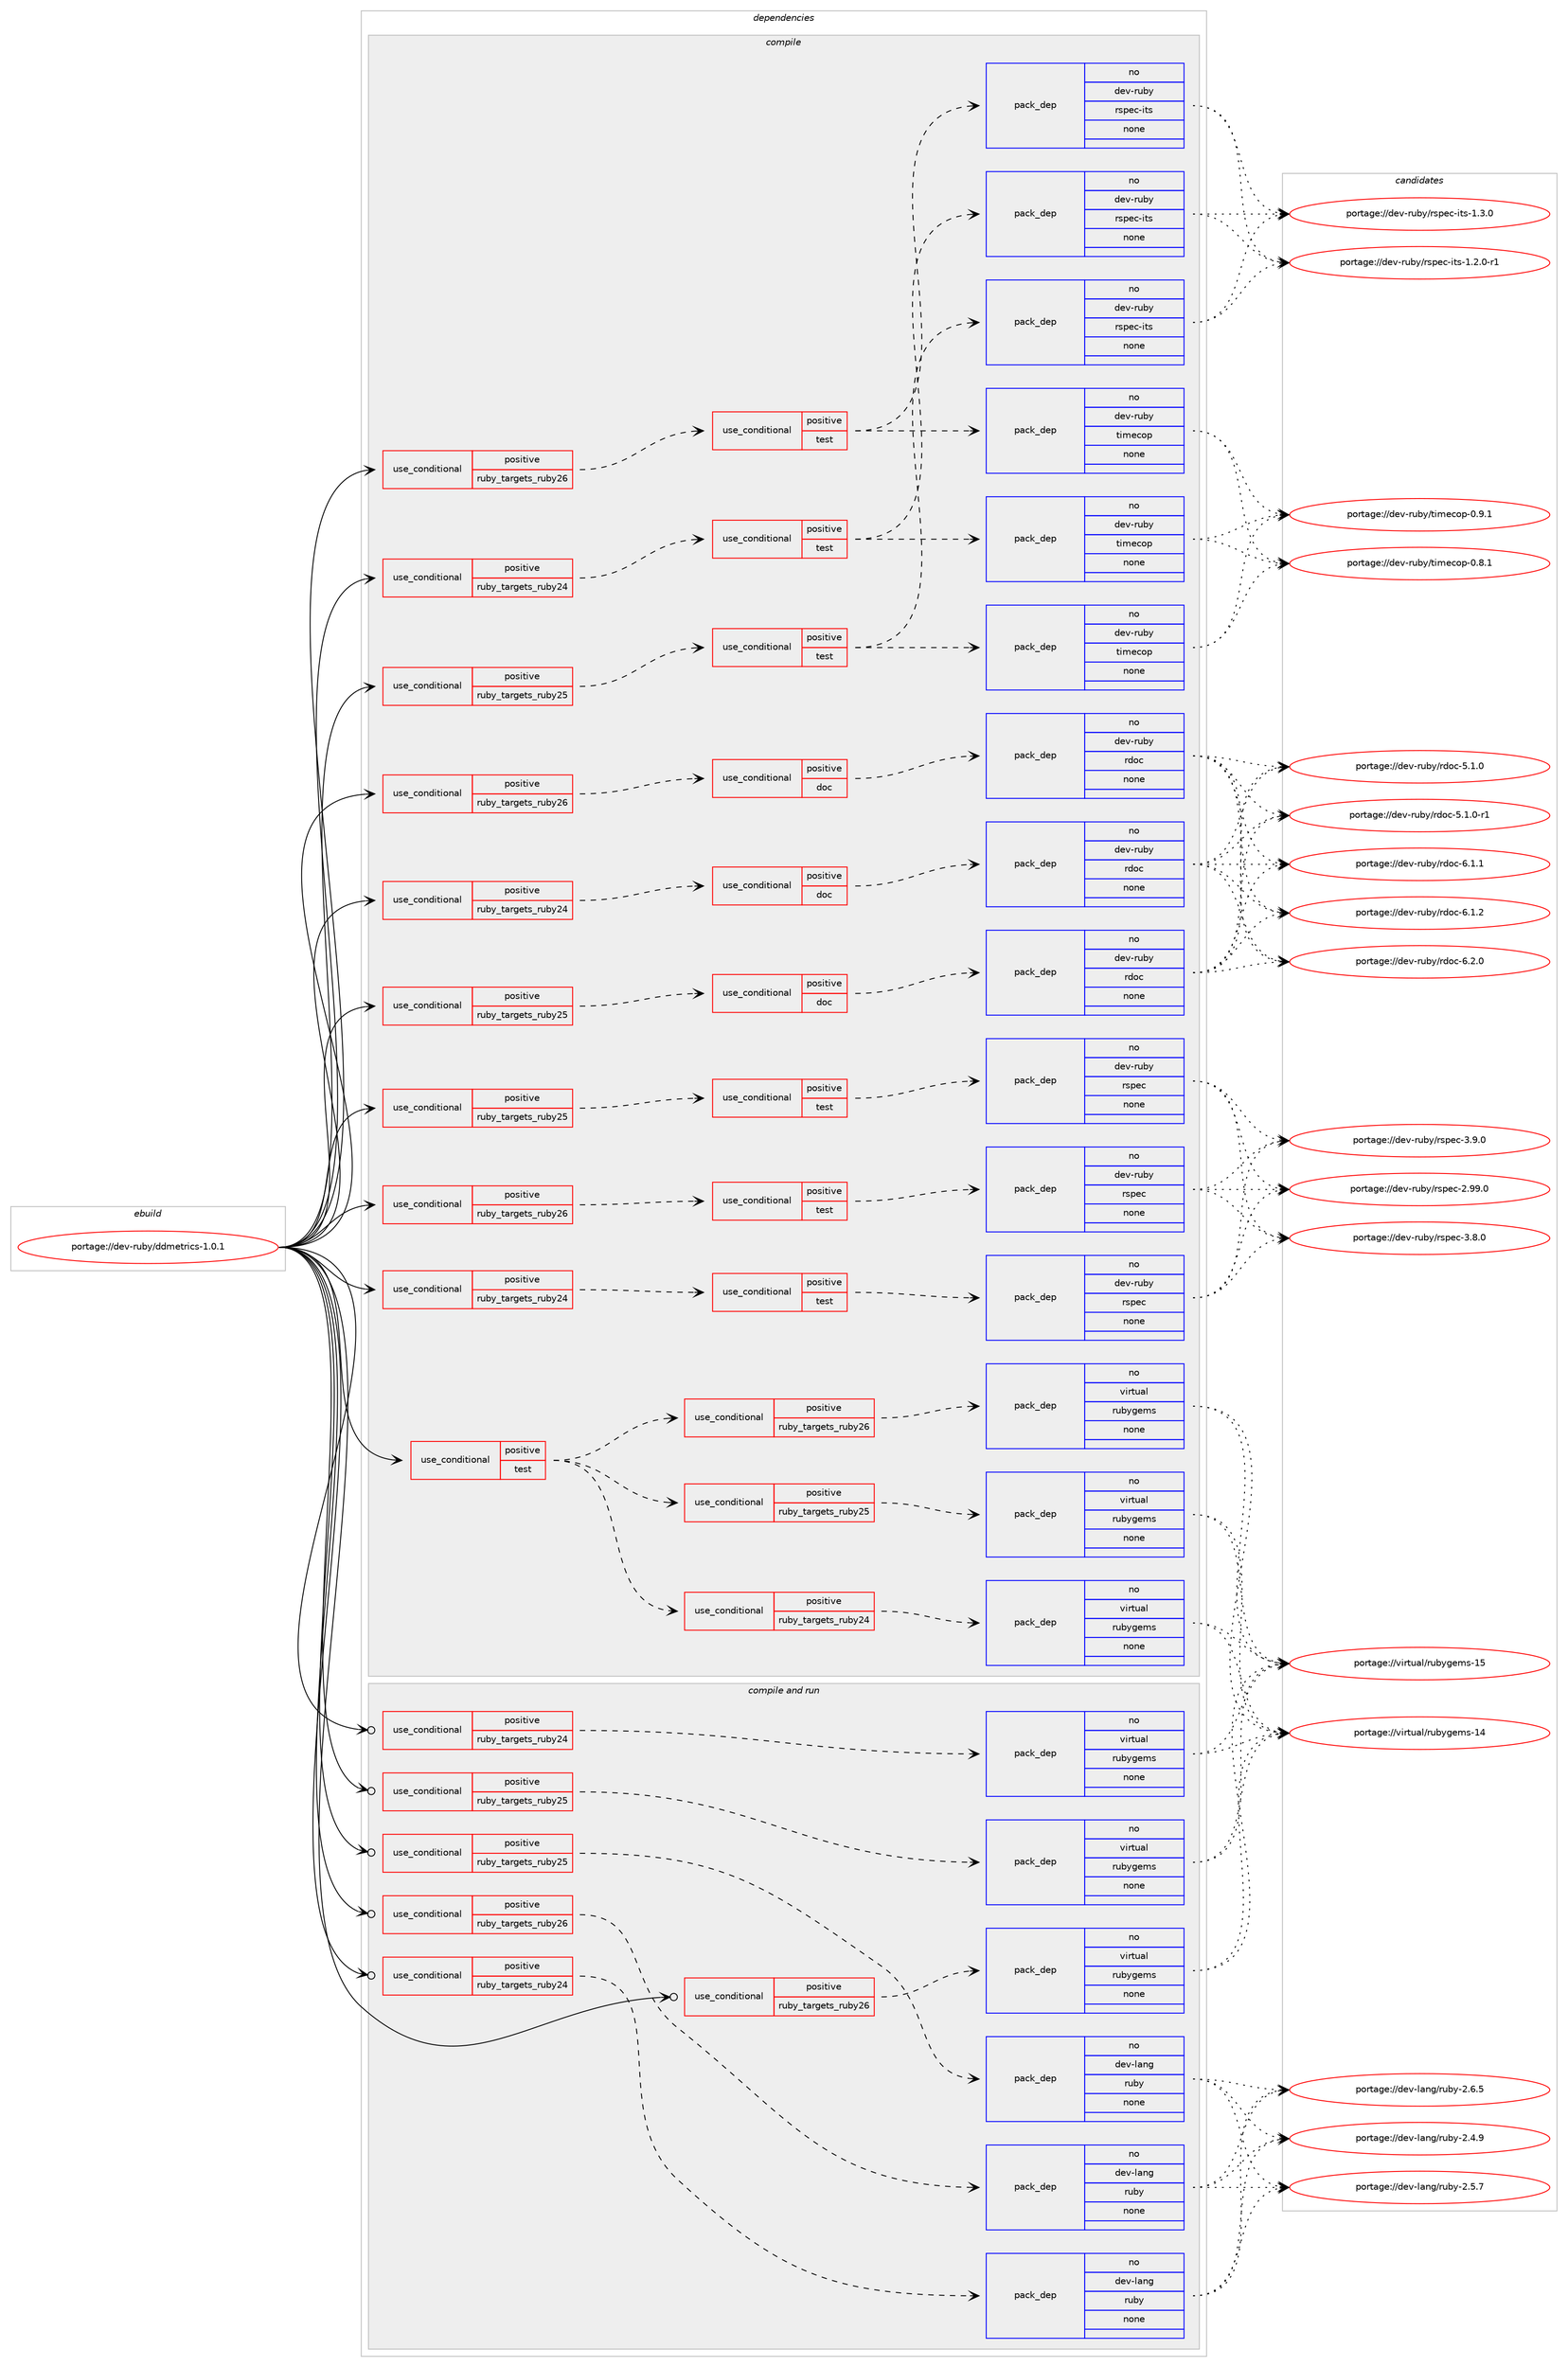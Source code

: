 digraph prolog {

# *************
# Graph options
# *************

newrank=true;
concentrate=true;
compound=true;
graph [rankdir=LR,fontname=Helvetica,fontsize=10,ranksep=1.5];#, ranksep=2.5, nodesep=0.2];
edge  [arrowhead=vee];
node  [fontname=Helvetica,fontsize=10];

# **********
# The ebuild
# **********

subgraph cluster_leftcol {
color=gray;
rank=same;
label=<<i>ebuild</i>>;
id [label="portage://dev-ruby/ddmetrics-1.0.1", color=red, width=4, href="../dev-ruby/ddmetrics-1.0.1.svg"];
}

# ****************
# The dependencies
# ****************

subgraph cluster_midcol {
color=gray;
label=<<i>dependencies</i>>;
subgraph cluster_compile {
fillcolor="#eeeeee";
style=filled;
label=<<i>compile</i>>;
subgraph cond50440 {
dependency217781 [label=<<TABLE BORDER="0" CELLBORDER="1" CELLSPACING="0" CELLPADDING="4"><TR><TD ROWSPAN="3" CELLPADDING="10">use_conditional</TD></TR><TR><TD>positive</TD></TR><TR><TD>ruby_targets_ruby24</TD></TR></TABLE>>, shape=none, color=red];
subgraph cond50441 {
dependency217782 [label=<<TABLE BORDER="0" CELLBORDER="1" CELLSPACING="0" CELLPADDING="4"><TR><TD ROWSPAN="3" CELLPADDING="10">use_conditional</TD></TR><TR><TD>positive</TD></TR><TR><TD>doc</TD></TR></TABLE>>, shape=none, color=red];
subgraph pack163858 {
dependency217783 [label=<<TABLE BORDER="0" CELLBORDER="1" CELLSPACING="0" CELLPADDING="4" WIDTH="220"><TR><TD ROWSPAN="6" CELLPADDING="30">pack_dep</TD></TR><TR><TD WIDTH="110">no</TD></TR><TR><TD>dev-ruby</TD></TR><TR><TD>rdoc</TD></TR><TR><TD>none</TD></TR><TR><TD></TD></TR></TABLE>>, shape=none, color=blue];
}
dependency217782:e -> dependency217783:w [weight=20,style="dashed",arrowhead="vee"];
}
dependency217781:e -> dependency217782:w [weight=20,style="dashed",arrowhead="vee"];
}
id:e -> dependency217781:w [weight=20,style="solid",arrowhead="vee"];
subgraph cond50442 {
dependency217784 [label=<<TABLE BORDER="0" CELLBORDER="1" CELLSPACING="0" CELLPADDING="4"><TR><TD ROWSPAN="3" CELLPADDING="10">use_conditional</TD></TR><TR><TD>positive</TD></TR><TR><TD>ruby_targets_ruby24</TD></TR></TABLE>>, shape=none, color=red];
subgraph cond50443 {
dependency217785 [label=<<TABLE BORDER="0" CELLBORDER="1" CELLSPACING="0" CELLPADDING="4"><TR><TD ROWSPAN="3" CELLPADDING="10">use_conditional</TD></TR><TR><TD>positive</TD></TR><TR><TD>test</TD></TR></TABLE>>, shape=none, color=red];
subgraph pack163859 {
dependency217786 [label=<<TABLE BORDER="0" CELLBORDER="1" CELLSPACING="0" CELLPADDING="4" WIDTH="220"><TR><TD ROWSPAN="6" CELLPADDING="30">pack_dep</TD></TR><TR><TD WIDTH="110">no</TD></TR><TR><TD>dev-ruby</TD></TR><TR><TD>rspec</TD></TR><TR><TD>none</TD></TR><TR><TD></TD></TR></TABLE>>, shape=none, color=blue];
}
dependency217785:e -> dependency217786:w [weight=20,style="dashed",arrowhead="vee"];
}
dependency217784:e -> dependency217785:w [weight=20,style="dashed",arrowhead="vee"];
}
id:e -> dependency217784:w [weight=20,style="solid",arrowhead="vee"];
subgraph cond50444 {
dependency217787 [label=<<TABLE BORDER="0" CELLBORDER="1" CELLSPACING="0" CELLPADDING="4"><TR><TD ROWSPAN="3" CELLPADDING="10">use_conditional</TD></TR><TR><TD>positive</TD></TR><TR><TD>ruby_targets_ruby24</TD></TR></TABLE>>, shape=none, color=red];
subgraph cond50445 {
dependency217788 [label=<<TABLE BORDER="0" CELLBORDER="1" CELLSPACING="0" CELLPADDING="4"><TR><TD ROWSPAN="3" CELLPADDING="10">use_conditional</TD></TR><TR><TD>positive</TD></TR><TR><TD>test</TD></TR></TABLE>>, shape=none, color=red];
subgraph pack163860 {
dependency217789 [label=<<TABLE BORDER="0" CELLBORDER="1" CELLSPACING="0" CELLPADDING="4" WIDTH="220"><TR><TD ROWSPAN="6" CELLPADDING="30">pack_dep</TD></TR><TR><TD WIDTH="110">no</TD></TR><TR><TD>dev-ruby</TD></TR><TR><TD>rspec-its</TD></TR><TR><TD>none</TD></TR><TR><TD></TD></TR></TABLE>>, shape=none, color=blue];
}
dependency217788:e -> dependency217789:w [weight=20,style="dashed",arrowhead="vee"];
subgraph pack163861 {
dependency217790 [label=<<TABLE BORDER="0" CELLBORDER="1" CELLSPACING="0" CELLPADDING="4" WIDTH="220"><TR><TD ROWSPAN="6" CELLPADDING="30">pack_dep</TD></TR><TR><TD WIDTH="110">no</TD></TR><TR><TD>dev-ruby</TD></TR><TR><TD>timecop</TD></TR><TR><TD>none</TD></TR><TR><TD></TD></TR></TABLE>>, shape=none, color=blue];
}
dependency217788:e -> dependency217790:w [weight=20,style="dashed",arrowhead="vee"];
}
dependency217787:e -> dependency217788:w [weight=20,style="dashed",arrowhead="vee"];
}
id:e -> dependency217787:w [weight=20,style="solid",arrowhead="vee"];
subgraph cond50446 {
dependency217791 [label=<<TABLE BORDER="0" CELLBORDER="1" CELLSPACING="0" CELLPADDING="4"><TR><TD ROWSPAN="3" CELLPADDING="10">use_conditional</TD></TR><TR><TD>positive</TD></TR><TR><TD>ruby_targets_ruby25</TD></TR></TABLE>>, shape=none, color=red];
subgraph cond50447 {
dependency217792 [label=<<TABLE BORDER="0" CELLBORDER="1" CELLSPACING="0" CELLPADDING="4"><TR><TD ROWSPAN="3" CELLPADDING="10">use_conditional</TD></TR><TR><TD>positive</TD></TR><TR><TD>doc</TD></TR></TABLE>>, shape=none, color=red];
subgraph pack163862 {
dependency217793 [label=<<TABLE BORDER="0" CELLBORDER="1" CELLSPACING="0" CELLPADDING="4" WIDTH="220"><TR><TD ROWSPAN="6" CELLPADDING="30">pack_dep</TD></TR><TR><TD WIDTH="110">no</TD></TR><TR><TD>dev-ruby</TD></TR><TR><TD>rdoc</TD></TR><TR><TD>none</TD></TR><TR><TD></TD></TR></TABLE>>, shape=none, color=blue];
}
dependency217792:e -> dependency217793:w [weight=20,style="dashed",arrowhead="vee"];
}
dependency217791:e -> dependency217792:w [weight=20,style="dashed",arrowhead="vee"];
}
id:e -> dependency217791:w [weight=20,style="solid",arrowhead="vee"];
subgraph cond50448 {
dependency217794 [label=<<TABLE BORDER="0" CELLBORDER="1" CELLSPACING="0" CELLPADDING="4"><TR><TD ROWSPAN="3" CELLPADDING="10">use_conditional</TD></TR><TR><TD>positive</TD></TR><TR><TD>ruby_targets_ruby25</TD></TR></TABLE>>, shape=none, color=red];
subgraph cond50449 {
dependency217795 [label=<<TABLE BORDER="0" CELLBORDER="1" CELLSPACING="0" CELLPADDING="4"><TR><TD ROWSPAN="3" CELLPADDING="10">use_conditional</TD></TR><TR><TD>positive</TD></TR><TR><TD>test</TD></TR></TABLE>>, shape=none, color=red];
subgraph pack163863 {
dependency217796 [label=<<TABLE BORDER="0" CELLBORDER="1" CELLSPACING="0" CELLPADDING="4" WIDTH="220"><TR><TD ROWSPAN="6" CELLPADDING="30">pack_dep</TD></TR><TR><TD WIDTH="110">no</TD></TR><TR><TD>dev-ruby</TD></TR><TR><TD>rspec</TD></TR><TR><TD>none</TD></TR><TR><TD></TD></TR></TABLE>>, shape=none, color=blue];
}
dependency217795:e -> dependency217796:w [weight=20,style="dashed",arrowhead="vee"];
}
dependency217794:e -> dependency217795:w [weight=20,style="dashed",arrowhead="vee"];
}
id:e -> dependency217794:w [weight=20,style="solid",arrowhead="vee"];
subgraph cond50450 {
dependency217797 [label=<<TABLE BORDER="0" CELLBORDER="1" CELLSPACING="0" CELLPADDING="4"><TR><TD ROWSPAN="3" CELLPADDING="10">use_conditional</TD></TR><TR><TD>positive</TD></TR><TR><TD>ruby_targets_ruby25</TD></TR></TABLE>>, shape=none, color=red];
subgraph cond50451 {
dependency217798 [label=<<TABLE BORDER="0" CELLBORDER="1" CELLSPACING="0" CELLPADDING="4"><TR><TD ROWSPAN="3" CELLPADDING="10">use_conditional</TD></TR><TR><TD>positive</TD></TR><TR><TD>test</TD></TR></TABLE>>, shape=none, color=red];
subgraph pack163864 {
dependency217799 [label=<<TABLE BORDER="0" CELLBORDER="1" CELLSPACING="0" CELLPADDING="4" WIDTH="220"><TR><TD ROWSPAN="6" CELLPADDING="30">pack_dep</TD></TR><TR><TD WIDTH="110">no</TD></TR><TR><TD>dev-ruby</TD></TR><TR><TD>rspec-its</TD></TR><TR><TD>none</TD></TR><TR><TD></TD></TR></TABLE>>, shape=none, color=blue];
}
dependency217798:e -> dependency217799:w [weight=20,style="dashed",arrowhead="vee"];
subgraph pack163865 {
dependency217800 [label=<<TABLE BORDER="0" CELLBORDER="1" CELLSPACING="0" CELLPADDING="4" WIDTH="220"><TR><TD ROWSPAN="6" CELLPADDING="30">pack_dep</TD></TR><TR><TD WIDTH="110">no</TD></TR><TR><TD>dev-ruby</TD></TR><TR><TD>timecop</TD></TR><TR><TD>none</TD></TR><TR><TD></TD></TR></TABLE>>, shape=none, color=blue];
}
dependency217798:e -> dependency217800:w [weight=20,style="dashed",arrowhead="vee"];
}
dependency217797:e -> dependency217798:w [weight=20,style="dashed",arrowhead="vee"];
}
id:e -> dependency217797:w [weight=20,style="solid",arrowhead="vee"];
subgraph cond50452 {
dependency217801 [label=<<TABLE BORDER="0" CELLBORDER="1" CELLSPACING="0" CELLPADDING="4"><TR><TD ROWSPAN="3" CELLPADDING="10">use_conditional</TD></TR><TR><TD>positive</TD></TR><TR><TD>ruby_targets_ruby26</TD></TR></TABLE>>, shape=none, color=red];
subgraph cond50453 {
dependency217802 [label=<<TABLE BORDER="0" CELLBORDER="1" CELLSPACING="0" CELLPADDING="4"><TR><TD ROWSPAN="3" CELLPADDING="10">use_conditional</TD></TR><TR><TD>positive</TD></TR><TR><TD>doc</TD></TR></TABLE>>, shape=none, color=red];
subgraph pack163866 {
dependency217803 [label=<<TABLE BORDER="0" CELLBORDER="1" CELLSPACING="0" CELLPADDING="4" WIDTH="220"><TR><TD ROWSPAN="6" CELLPADDING="30">pack_dep</TD></TR><TR><TD WIDTH="110">no</TD></TR><TR><TD>dev-ruby</TD></TR><TR><TD>rdoc</TD></TR><TR><TD>none</TD></TR><TR><TD></TD></TR></TABLE>>, shape=none, color=blue];
}
dependency217802:e -> dependency217803:w [weight=20,style="dashed",arrowhead="vee"];
}
dependency217801:e -> dependency217802:w [weight=20,style="dashed",arrowhead="vee"];
}
id:e -> dependency217801:w [weight=20,style="solid",arrowhead="vee"];
subgraph cond50454 {
dependency217804 [label=<<TABLE BORDER="0" CELLBORDER="1" CELLSPACING="0" CELLPADDING="4"><TR><TD ROWSPAN="3" CELLPADDING="10">use_conditional</TD></TR><TR><TD>positive</TD></TR><TR><TD>ruby_targets_ruby26</TD></TR></TABLE>>, shape=none, color=red];
subgraph cond50455 {
dependency217805 [label=<<TABLE BORDER="0" CELLBORDER="1" CELLSPACING="0" CELLPADDING="4"><TR><TD ROWSPAN="3" CELLPADDING="10">use_conditional</TD></TR><TR><TD>positive</TD></TR><TR><TD>test</TD></TR></TABLE>>, shape=none, color=red];
subgraph pack163867 {
dependency217806 [label=<<TABLE BORDER="0" CELLBORDER="1" CELLSPACING="0" CELLPADDING="4" WIDTH="220"><TR><TD ROWSPAN="6" CELLPADDING="30">pack_dep</TD></TR><TR><TD WIDTH="110">no</TD></TR><TR><TD>dev-ruby</TD></TR><TR><TD>rspec</TD></TR><TR><TD>none</TD></TR><TR><TD></TD></TR></TABLE>>, shape=none, color=blue];
}
dependency217805:e -> dependency217806:w [weight=20,style="dashed",arrowhead="vee"];
}
dependency217804:e -> dependency217805:w [weight=20,style="dashed",arrowhead="vee"];
}
id:e -> dependency217804:w [weight=20,style="solid",arrowhead="vee"];
subgraph cond50456 {
dependency217807 [label=<<TABLE BORDER="0" CELLBORDER="1" CELLSPACING="0" CELLPADDING="4"><TR><TD ROWSPAN="3" CELLPADDING="10">use_conditional</TD></TR><TR><TD>positive</TD></TR><TR><TD>ruby_targets_ruby26</TD></TR></TABLE>>, shape=none, color=red];
subgraph cond50457 {
dependency217808 [label=<<TABLE BORDER="0" CELLBORDER="1" CELLSPACING="0" CELLPADDING="4"><TR><TD ROWSPAN="3" CELLPADDING="10">use_conditional</TD></TR><TR><TD>positive</TD></TR><TR><TD>test</TD></TR></TABLE>>, shape=none, color=red];
subgraph pack163868 {
dependency217809 [label=<<TABLE BORDER="0" CELLBORDER="1" CELLSPACING="0" CELLPADDING="4" WIDTH="220"><TR><TD ROWSPAN="6" CELLPADDING="30">pack_dep</TD></TR><TR><TD WIDTH="110">no</TD></TR><TR><TD>dev-ruby</TD></TR><TR><TD>rspec-its</TD></TR><TR><TD>none</TD></TR><TR><TD></TD></TR></TABLE>>, shape=none, color=blue];
}
dependency217808:e -> dependency217809:w [weight=20,style="dashed",arrowhead="vee"];
subgraph pack163869 {
dependency217810 [label=<<TABLE BORDER="0" CELLBORDER="1" CELLSPACING="0" CELLPADDING="4" WIDTH="220"><TR><TD ROWSPAN="6" CELLPADDING="30">pack_dep</TD></TR><TR><TD WIDTH="110">no</TD></TR><TR><TD>dev-ruby</TD></TR><TR><TD>timecop</TD></TR><TR><TD>none</TD></TR><TR><TD></TD></TR></TABLE>>, shape=none, color=blue];
}
dependency217808:e -> dependency217810:w [weight=20,style="dashed",arrowhead="vee"];
}
dependency217807:e -> dependency217808:w [weight=20,style="dashed",arrowhead="vee"];
}
id:e -> dependency217807:w [weight=20,style="solid",arrowhead="vee"];
subgraph cond50458 {
dependency217811 [label=<<TABLE BORDER="0" CELLBORDER="1" CELLSPACING="0" CELLPADDING="4"><TR><TD ROWSPAN="3" CELLPADDING="10">use_conditional</TD></TR><TR><TD>positive</TD></TR><TR><TD>test</TD></TR></TABLE>>, shape=none, color=red];
subgraph cond50459 {
dependency217812 [label=<<TABLE BORDER="0" CELLBORDER="1" CELLSPACING="0" CELLPADDING="4"><TR><TD ROWSPAN="3" CELLPADDING="10">use_conditional</TD></TR><TR><TD>positive</TD></TR><TR><TD>ruby_targets_ruby24</TD></TR></TABLE>>, shape=none, color=red];
subgraph pack163870 {
dependency217813 [label=<<TABLE BORDER="0" CELLBORDER="1" CELLSPACING="0" CELLPADDING="4" WIDTH="220"><TR><TD ROWSPAN="6" CELLPADDING="30">pack_dep</TD></TR><TR><TD WIDTH="110">no</TD></TR><TR><TD>virtual</TD></TR><TR><TD>rubygems</TD></TR><TR><TD>none</TD></TR><TR><TD></TD></TR></TABLE>>, shape=none, color=blue];
}
dependency217812:e -> dependency217813:w [weight=20,style="dashed",arrowhead="vee"];
}
dependency217811:e -> dependency217812:w [weight=20,style="dashed",arrowhead="vee"];
subgraph cond50460 {
dependency217814 [label=<<TABLE BORDER="0" CELLBORDER="1" CELLSPACING="0" CELLPADDING="4"><TR><TD ROWSPAN="3" CELLPADDING="10">use_conditional</TD></TR><TR><TD>positive</TD></TR><TR><TD>ruby_targets_ruby25</TD></TR></TABLE>>, shape=none, color=red];
subgraph pack163871 {
dependency217815 [label=<<TABLE BORDER="0" CELLBORDER="1" CELLSPACING="0" CELLPADDING="4" WIDTH="220"><TR><TD ROWSPAN="6" CELLPADDING="30">pack_dep</TD></TR><TR><TD WIDTH="110">no</TD></TR><TR><TD>virtual</TD></TR><TR><TD>rubygems</TD></TR><TR><TD>none</TD></TR><TR><TD></TD></TR></TABLE>>, shape=none, color=blue];
}
dependency217814:e -> dependency217815:w [weight=20,style="dashed",arrowhead="vee"];
}
dependency217811:e -> dependency217814:w [weight=20,style="dashed",arrowhead="vee"];
subgraph cond50461 {
dependency217816 [label=<<TABLE BORDER="0" CELLBORDER="1" CELLSPACING="0" CELLPADDING="4"><TR><TD ROWSPAN="3" CELLPADDING="10">use_conditional</TD></TR><TR><TD>positive</TD></TR><TR><TD>ruby_targets_ruby26</TD></TR></TABLE>>, shape=none, color=red];
subgraph pack163872 {
dependency217817 [label=<<TABLE BORDER="0" CELLBORDER="1" CELLSPACING="0" CELLPADDING="4" WIDTH="220"><TR><TD ROWSPAN="6" CELLPADDING="30">pack_dep</TD></TR><TR><TD WIDTH="110">no</TD></TR><TR><TD>virtual</TD></TR><TR><TD>rubygems</TD></TR><TR><TD>none</TD></TR><TR><TD></TD></TR></TABLE>>, shape=none, color=blue];
}
dependency217816:e -> dependency217817:w [weight=20,style="dashed",arrowhead="vee"];
}
dependency217811:e -> dependency217816:w [weight=20,style="dashed",arrowhead="vee"];
}
id:e -> dependency217811:w [weight=20,style="solid",arrowhead="vee"];
}
subgraph cluster_compileandrun {
fillcolor="#eeeeee";
style=filled;
label=<<i>compile and run</i>>;
subgraph cond50462 {
dependency217818 [label=<<TABLE BORDER="0" CELLBORDER="1" CELLSPACING="0" CELLPADDING="4"><TR><TD ROWSPAN="3" CELLPADDING="10">use_conditional</TD></TR><TR><TD>positive</TD></TR><TR><TD>ruby_targets_ruby24</TD></TR></TABLE>>, shape=none, color=red];
subgraph pack163873 {
dependency217819 [label=<<TABLE BORDER="0" CELLBORDER="1" CELLSPACING="0" CELLPADDING="4" WIDTH="220"><TR><TD ROWSPAN="6" CELLPADDING="30">pack_dep</TD></TR><TR><TD WIDTH="110">no</TD></TR><TR><TD>dev-lang</TD></TR><TR><TD>ruby</TD></TR><TR><TD>none</TD></TR><TR><TD></TD></TR></TABLE>>, shape=none, color=blue];
}
dependency217818:e -> dependency217819:w [weight=20,style="dashed",arrowhead="vee"];
}
id:e -> dependency217818:w [weight=20,style="solid",arrowhead="odotvee"];
subgraph cond50463 {
dependency217820 [label=<<TABLE BORDER="0" CELLBORDER="1" CELLSPACING="0" CELLPADDING="4"><TR><TD ROWSPAN="3" CELLPADDING="10">use_conditional</TD></TR><TR><TD>positive</TD></TR><TR><TD>ruby_targets_ruby24</TD></TR></TABLE>>, shape=none, color=red];
subgraph pack163874 {
dependency217821 [label=<<TABLE BORDER="0" CELLBORDER="1" CELLSPACING="0" CELLPADDING="4" WIDTH="220"><TR><TD ROWSPAN="6" CELLPADDING="30">pack_dep</TD></TR><TR><TD WIDTH="110">no</TD></TR><TR><TD>virtual</TD></TR><TR><TD>rubygems</TD></TR><TR><TD>none</TD></TR><TR><TD></TD></TR></TABLE>>, shape=none, color=blue];
}
dependency217820:e -> dependency217821:w [weight=20,style="dashed",arrowhead="vee"];
}
id:e -> dependency217820:w [weight=20,style="solid",arrowhead="odotvee"];
subgraph cond50464 {
dependency217822 [label=<<TABLE BORDER="0" CELLBORDER="1" CELLSPACING="0" CELLPADDING="4"><TR><TD ROWSPAN="3" CELLPADDING="10">use_conditional</TD></TR><TR><TD>positive</TD></TR><TR><TD>ruby_targets_ruby25</TD></TR></TABLE>>, shape=none, color=red];
subgraph pack163875 {
dependency217823 [label=<<TABLE BORDER="0" CELLBORDER="1" CELLSPACING="0" CELLPADDING="4" WIDTH="220"><TR><TD ROWSPAN="6" CELLPADDING="30">pack_dep</TD></TR><TR><TD WIDTH="110">no</TD></TR><TR><TD>dev-lang</TD></TR><TR><TD>ruby</TD></TR><TR><TD>none</TD></TR><TR><TD></TD></TR></TABLE>>, shape=none, color=blue];
}
dependency217822:e -> dependency217823:w [weight=20,style="dashed",arrowhead="vee"];
}
id:e -> dependency217822:w [weight=20,style="solid",arrowhead="odotvee"];
subgraph cond50465 {
dependency217824 [label=<<TABLE BORDER="0" CELLBORDER="1" CELLSPACING="0" CELLPADDING="4"><TR><TD ROWSPAN="3" CELLPADDING="10">use_conditional</TD></TR><TR><TD>positive</TD></TR><TR><TD>ruby_targets_ruby25</TD></TR></TABLE>>, shape=none, color=red];
subgraph pack163876 {
dependency217825 [label=<<TABLE BORDER="0" CELLBORDER="1" CELLSPACING="0" CELLPADDING="4" WIDTH="220"><TR><TD ROWSPAN="6" CELLPADDING="30">pack_dep</TD></TR><TR><TD WIDTH="110">no</TD></TR><TR><TD>virtual</TD></TR><TR><TD>rubygems</TD></TR><TR><TD>none</TD></TR><TR><TD></TD></TR></TABLE>>, shape=none, color=blue];
}
dependency217824:e -> dependency217825:w [weight=20,style="dashed",arrowhead="vee"];
}
id:e -> dependency217824:w [weight=20,style="solid",arrowhead="odotvee"];
subgraph cond50466 {
dependency217826 [label=<<TABLE BORDER="0" CELLBORDER="1" CELLSPACING="0" CELLPADDING="4"><TR><TD ROWSPAN="3" CELLPADDING="10">use_conditional</TD></TR><TR><TD>positive</TD></TR><TR><TD>ruby_targets_ruby26</TD></TR></TABLE>>, shape=none, color=red];
subgraph pack163877 {
dependency217827 [label=<<TABLE BORDER="0" CELLBORDER="1" CELLSPACING="0" CELLPADDING="4" WIDTH="220"><TR><TD ROWSPAN="6" CELLPADDING="30">pack_dep</TD></TR><TR><TD WIDTH="110">no</TD></TR><TR><TD>dev-lang</TD></TR><TR><TD>ruby</TD></TR><TR><TD>none</TD></TR><TR><TD></TD></TR></TABLE>>, shape=none, color=blue];
}
dependency217826:e -> dependency217827:w [weight=20,style="dashed",arrowhead="vee"];
}
id:e -> dependency217826:w [weight=20,style="solid",arrowhead="odotvee"];
subgraph cond50467 {
dependency217828 [label=<<TABLE BORDER="0" CELLBORDER="1" CELLSPACING="0" CELLPADDING="4"><TR><TD ROWSPAN="3" CELLPADDING="10">use_conditional</TD></TR><TR><TD>positive</TD></TR><TR><TD>ruby_targets_ruby26</TD></TR></TABLE>>, shape=none, color=red];
subgraph pack163878 {
dependency217829 [label=<<TABLE BORDER="0" CELLBORDER="1" CELLSPACING="0" CELLPADDING="4" WIDTH="220"><TR><TD ROWSPAN="6" CELLPADDING="30">pack_dep</TD></TR><TR><TD WIDTH="110">no</TD></TR><TR><TD>virtual</TD></TR><TR><TD>rubygems</TD></TR><TR><TD>none</TD></TR><TR><TD></TD></TR></TABLE>>, shape=none, color=blue];
}
dependency217828:e -> dependency217829:w [weight=20,style="dashed",arrowhead="vee"];
}
id:e -> dependency217828:w [weight=20,style="solid",arrowhead="odotvee"];
}
subgraph cluster_run {
fillcolor="#eeeeee";
style=filled;
label=<<i>run</i>>;
}
}

# **************
# The candidates
# **************

subgraph cluster_choices {
rank=same;
color=gray;
label=<<i>candidates</i>>;

subgraph choice163858 {
color=black;
nodesep=1;
choiceportage10010111845114117981214711410011199455346494648 [label="portage://dev-ruby/rdoc-5.1.0", color=red, width=4,href="../dev-ruby/rdoc-5.1.0.svg"];
choiceportage100101118451141179812147114100111994553464946484511449 [label="portage://dev-ruby/rdoc-5.1.0-r1", color=red, width=4,href="../dev-ruby/rdoc-5.1.0-r1.svg"];
choiceportage10010111845114117981214711410011199455446494649 [label="portage://dev-ruby/rdoc-6.1.1", color=red, width=4,href="../dev-ruby/rdoc-6.1.1.svg"];
choiceportage10010111845114117981214711410011199455446494650 [label="portage://dev-ruby/rdoc-6.1.2", color=red, width=4,href="../dev-ruby/rdoc-6.1.2.svg"];
choiceportage10010111845114117981214711410011199455446504648 [label="portage://dev-ruby/rdoc-6.2.0", color=red, width=4,href="../dev-ruby/rdoc-6.2.0.svg"];
dependency217783:e -> choiceportage10010111845114117981214711410011199455346494648:w [style=dotted,weight="100"];
dependency217783:e -> choiceportage100101118451141179812147114100111994553464946484511449:w [style=dotted,weight="100"];
dependency217783:e -> choiceportage10010111845114117981214711410011199455446494649:w [style=dotted,weight="100"];
dependency217783:e -> choiceportage10010111845114117981214711410011199455446494650:w [style=dotted,weight="100"];
dependency217783:e -> choiceportage10010111845114117981214711410011199455446504648:w [style=dotted,weight="100"];
}
subgraph choice163859 {
color=black;
nodesep=1;
choiceportage1001011184511411798121471141151121019945504657574648 [label="portage://dev-ruby/rspec-2.99.0", color=red, width=4,href="../dev-ruby/rspec-2.99.0.svg"];
choiceportage10010111845114117981214711411511210199455146564648 [label="portage://dev-ruby/rspec-3.8.0", color=red, width=4,href="../dev-ruby/rspec-3.8.0.svg"];
choiceportage10010111845114117981214711411511210199455146574648 [label="portage://dev-ruby/rspec-3.9.0", color=red, width=4,href="../dev-ruby/rspec-3.9.0.svg"];
dependency217786:e -> choiceportage1001011184511411798121471141151121019945504657574648:w [style=dotted,weight="100"];
dependency217786:e -> choiceportage10010111845114117981214711411511210199455146564648:w [style=dotted,weight="100"];
dependency217786:e -> choiceportage10010111845114117981214711411511210199455146574648:w [style=dotted,weight="100"];
}
subgraph choice163860 {
color=black;
nodesep=1;
choiceportage10010111845114117981214711411511210199451051161154549465046484511449 [label="portage://dev-ruby/rspec-its-1.2.0-r1", color=red, width=4,href="../dev-ruby/rspec-its-1.2.0-r1.svg"];
choiceportage1001011184511411798121471141151121019945105116115454946514648 [label="portage://dev-ruby/rspec-its-1.3.0", color=red, width=4,href="../dev-ruby/rspec-its-1.3.0.svg"];
dependency217789:e -> choiceportage10010111845114117981214711411511210199451051161154549465046484511449:w [style=dotted,weight="100"];
dependency217789:e -> choiceportage1001011184511411798121471141151121019945105116115454946514648:w [style=dotted,weight="100"];
}
subgraph choice163861 {
color=black;
nodesep=1;
choiceportage10010111845114117981214711610510910199111112454846564649 [label="portage://dev-ruby/timecop-0.8.1", color=red, width=4,href="../dev-ruby/timecop-0.8.1.svg"];
choiceportage10010111845114117981214711610510910199111112454846574649 [label="portage://dev-ruby/timecop-0.9.1", color=red, width=4,href="../dev-ruby/timecop-0.9.1.svg"];
dependency217790:e -> choiceportage10010111845114117981214711610510910199111112454846564649:w [style=dotted,weight="100"];
dependency217790:e -> choiceportage10010111845114117981214711610510910199111112454846574649:w [style=dotted,weight="100"];
}
subgraph choice163862 {
color=black;
nodesep=1;
choiceportage10010111845114117981214711410011199455346494648 [label="portage://dev-ruby/rdoc-5.1.0", color=red, width=4,href="../dev-ruby/rdoc-5.1.0.svg"];
choiceportage100101118451141179812147114100111994553464946484511449 [label="portage://dev-ruby/rdoc-5.1.0-r1", color=red, width=4,href="../dev-ruby/rdoc-5.1.0-r1.svg"];
choiceportage10010111845114117981214711410011199455446494649 [label="portage://dev-ruby/rdoc-6.1.1", color=red, width=4,href="../dev-ruby/rdoc-6.1.1.svg"];
choiceportage10010111845114117981214711410011199455446494650 [label="portage://dev-ruby/rdoc-6.1.2", color=red, width=4,href="../dev-ruby/rdoc-6.1.2.svg"];
choiceportage10010111845114117981214711410011199455446504648 [label="portage://dev-ruby/rdoc-6.2.0", color=red, width=4,href="../dev-ruby/rdoc-6.2.0.svg"];
dependency217793:e -> choiceportage10010111845114117981214711410011199455346494648:w [style=dotted,weight="100"];
dependency217793:e -> choiceportage100101118451141179812147114100111994553464946484511449:w [style=dotted,weight="100"];
dependency217793:e -> choiceportage10010111845114117981214711410011199455446494649:w [style=dotted,weight="100"];
dependency217793:e -> choiceportage10010111845114117981214711410011199455446494650:w [style=dotted,weight="100"];
dependency217793:e -> choiceportage10010111845114117981214711410011199455446504648:w [style=dotted,weight="100"];
}
subgraph choice163863 {
color=black;
nodesep=1;
choiceportage1001011184511411798121471141151121019945504657574648 [label="portage://dev-ruby/rspec-2.99.0", color=red, width=4,href="../dev-ruby/rspec-2.99.0.svg"];
choiceportage10010111845114117981214711411511210199455146564648 [label="portage://dev-ruby/rspec-3.8.0", color=red, width=4,href="../dev-ruby/rspec-3.8.0.svg"];
choiceportage10010111845114117981214711411511210199455146574648 [label="portage://dev-ruby/rspec-3.9.0", color=red, width=4,href="../dev-ruby/rspec-3.9.0.svg"];
dependency217796:e -> choiceportage1001011184511411798121471141151121019945504657574648:w [style=dotted,weight="100"];
dependency217796:e -> choiceportage10010111845114117981214711411511210199455146564648:w [style=dotted,weight="100"];
dependency217796:e -> choiceportage10010111845114117981214711411511210199455146574648:w [style=dotted,weight="100"];
}
subgraph choice163864 {
color=black;
nodesep=1;
choiceportage10010111845114117981214711411511210199451051161154549465046484511449 [label="portage://dev-ruby/rspec-its-1.2.0-r1", color=red, width=4,href="../dev-ruby/rspec-its-1.2.0-r1.svg"];
choiceportage1001011184511411798121471141151121019945105116115454946514648 [label="portage://dev-ruby/rspec-its-1.3.0", color=red, width=4,href="../dev-ruby/rspec-its-1.3.0.svg"];
dependency217799:e -> choiceportage10010111845114117981214711411511210199451051161154549465046484511449:w [style=dotted,weight="100"];
dependency217799:e -> choiceportage1001011184511411798121471141151121019945105116115454946514648:w [style=dotted,weight="100"];
}
subgraph choice163865 {
color=black;
nodesep=1;
choiceportage10010111845114117981214711610510910199111112454846564649 [label="portage://dev-ruby/timecop-0.8.1", color=red, width=4,href="../dev-ruby/timecop-0.8.1.svg"];
choiceportage10010111845114117981214711610510910199111112454846574649 [label="portage://dev-ruby/timecop-0.9.1", color=red, width=4,href="../dev-ruby/timecop-0.9.1.svg"];
dependency217800:e -> choiceportage10010111845114117981214711610510910199111112454846564649:w [style=dotted,weight="100"];
dependency217800:e -> choiceportage10010111845114117981214711610510910199111112454846574649:w [style=dotted,weight="100"];
}
subgraph choice163866 {
color=black;
nodesep=1;
choiceportage10010111845114117981214711410011199455346494648 [label="portage://dev-ruby/rdoc-5.1.0", color=red, width=4,href="../dev-ruby/rdoc-5.1.0.svg"];
choiceportage100101118451141179812147114100111994553464946484511449 [label="portage://dev-ruby/rdoc-5.1.0-r1", color=red, width=4,href="../dev-ruby/rdoc-5.1.0-r1.svg"];
choiceportage10010111845114117981214711410011199455446494649 [label="portage://dev-ruby/rdoc-6.1.1", color=red, width=4,href="../dev-ruby/rdoc-6.1.1.svg"];
choiceportage10010111845114117981214711410011199455446494650 [label="portage://dev-ruby/rdoc-6.1.2", color=red, width=4,href="../dev-ruby/rdoc-6.1.2.svg"];
choiceportage10010111845114117981214711410011199455446504648 [label="portage://dev-ruby/rdoc-6.2.0", color=red, width=4,href="../dev-ruby/rdoc-6.2.0.svg"];
dependency217803:e -> choiceportage10010111845114117981214711410011199455346494648:w [style=dotted,weight="100"];
dependency217803:e -> choiceportage100101118451141179812147114100111994553464946484511449:w [style=dotted,weight="100"];
dependency217803:e -> choiceportage10010111845114117981214711410011199455446494649:w [style=dotted,weight="100"];
dependency217803:e -> choiceportage10010111845114117981214711410011199455446494650:w [style=dotted,weight="100"];
dependency217803:e -> choiceportage10010111845114117981214711410011199455446504648:w [style=dotted,weight="100"];
}
subgraph choice163867 {
color=black;
nodesep=1;
choiceportage1001011184511411798121471141151121019945504657574648 [label="portage://dev-ruby/rspec-2.99.0", color=red, width=4,href="../dev-ruby/rspec-2.99.0.svg"];
choiceportage10010111845114117981214711411511210199455146564648 [label="portage://dev-ruby/rspec-3.8.0", color=red, width=4,href="../dev-ruby/rspec-3.8.0.svg"];
choiceportage10010111845114117981214711411511210199455146574648 [label="portage://dev-ruby/rspec-3.9.0", color=red, width=4,href="../dev-ruby/rspec-3.9.0.svg"];
dependency217806:e -> choiceportage1001011184511411798121471141151121019945504657574648:w [style=dotted,weight="100"];
dependency217806:e -> choiceportage10010111845114117981214711411511210199455146564648:w [style=dotted,weight="100"];
dependency217806:e -> choiceportage10010111845114117981214711411511210199455146574648:w [style=dotted,weight="100"];
}
subgraph choice163868 {
color=black;
nodesep=1;
choiceportage10010111845114117981214711411511210199451051161154549465046484511449 [label="portage://dev-ruby/rspec-its-1.2.0-r1", color=red, width=4,href="../dev-ruby/rspec-its-1.2.0-r1.svg"];
choiceportage1001011184511411798121471141151121019945105116115454946514648 [label="portage://dev-ruby/rspec-its-1.3.0", color=red, width=4,href="../dev-ruby/rspec-its-1.3.0.svg"];
dependency217809:e -> choiceportage10010111845114117981214711411511210199451051161154549465046484511449:w [style=dotted,weight="100"];
dependency217809:e -> choiceportage1001011184511411798121471141151121019945105116115454946514648:w [style=dotted,weight="100"];
}
subgraph choice163869 {
color=black;
nodesep=1;
choiceportage10010111845114117981214711610510910199111112454846564649 [label="portage://dev-ruby/timecop-0.8.1", color=red, width=4,href="../dev-ruby/timecop-0.8.1.svg"];
choiceportage10010111845114117981214711610510910199111112454846574649 [label="portage://dev-ruby/timecop-0.9.1", color=red, width=4,href="../dev-ruby/timecop-0.9.1.svg"];
dependency217810:e -> choiceportage10010111845114117981214711610510910199111112454846564649:w [style=dotted,weight="100"];
dependency217810:e -> choiceportage10010111845114117981214711610510910199111112454846574649:w [style=dotted,weight="100"];
}
subgraph choice163870 {
color=black;
nodesep=1;
choiceportage118105114116117971084711411798121103101109115454952 [label="portage://virtual/rubygems-14", color=red, width=4,href="../virtual/rubygems-14.svg"];
choiceportage118105114116117971084711411798121103101109115454953 [label="portage://virtual/rubygems-15", color=red, width=4,href="../virtual/rubygems-15.svg"];
dependency217813:e -> choiceportage118105114116117971084711411798121103101109115454952:w [style=dotted,weight="100"];
dependency217813:e -> choiceportage118105114116117971084711411798121103101109115454953:w [style=dotted,weight="100"];
}
subgraph choice163871 {
color=black;
nodesep=1;
choiceportage118105114116117971084711411798121103101109115454952 [label="portage://virtual/rubygems-14", color=red, width=4,href="../virtual/rubygems-14.svg"];
choiceportage118105114116117971084711411798121103101109115454953 [label="portage://virtual/rubygems-15", color=red, width=4,href="../virtual/rubygems-15.svg"];
dependency217815:e -> choiceportage118105114116117971084711411798121103101109115454952:w [style=dotted,weight="100"];
dependency217815:e -> choiceportage118105114116117971084711411798121103101109115454953:w [style=dotted,weight="100"];
}
subgraph choice163872 {
color=black;
nodesep=1;
choiceportage118105114116117971084711411798121103101109115454952 [label="portage://virtual/rubygems-14", color=red, width=4,href="../virtual/rubygems-14.svg"];
choiceportage118105114116117971084711411798121103101109115454953 [label="portage://virtual/rubygems-15", color=red, width=4,href="../virtual/rubygems-15.svg"];
dependency217817:e -> choiceportage118105114116117971084711411798121103101109115454952:w [style=dotted,weight="100"];
dependency217817:e -> choiceportage118105114116117971084711411798121103101109115454953:w [style=dotted,weight="100"];
}
subgraph choice163873 {
color=black;
nodesep=1;
choiceportage10010111845108971101034711411798121455046524657 [label="portage://dev-lang/ruby-2.4.9", color=red, width=4,href="../dev-lang/ruby-2.4.9.svg"];
choiceportage10010111845108971101034711411798121455046534655 [label="portage://dev-lang/ruby-2.5.7", color=red, width=4,href="../dev-lang/ruby-2.5.7.svg"];
choiceportage10010111845108971101034711411798121455046544653 [label="portage://dev-lang/ruby-2.6.5", color=red, width=4,href="../dev-lang/ruby-2.6.5.svg"];
dependency217819:e -> choiceportage10010111845108971101034711411798121455046524657:w [style=dotted,weight="100"];
dependency217819:e -> choiceportage10010111845108971101034711411798121455046534655:w [style=dotted,weight="100"];
dependency217819:e -> choiceportage10010111845108971101034711411798121455046544653:w [style=dotted,weight="100"];
}
subgraph choice163874 {
color=black;
nodesep=1;
choiceportage118105114116117971084711411798121103101109115454952 [label="portage://virtual/rubygems-14", color=red, width=4,href="../virtual/rubygems-14.svg"];
choiceportage118105114116117971084711411798121103101109115454953 [label="portage://virtual/rubygems-15", color=red, width=4,href="../virtual/rubygems-15.svg"];
dependency217821:e -> choiceportage118105114116117971084711411798121103101109115454952:w [style=dotted,weight="100"];
dependency217821:e -> choiceportage118105114116117971084711411798121103101109115454953:w [style=dotted,weight="100"];
}
subgraph choice163875 {
color=black;
nodesep=1;
choiceportage10010111845108971101034711411798121455046524657 [label="portage://dev-lang/ruby-2.4.9", color=red, width=4,href="../dev-lang/ruby-2.4.9.svg"];
choiceportage10010111845108971101034711411798121455046534655 [label="portage://dev-lang/ruby-2.5.7", color=red, width=4,href="../dev-lang/ruby-2.5.7.svg"];
choiceportage10010111845108971101034711411798121455046544653 [label="portage://dev-lang/ruby-2.6.5", color=red, width=4,href="../dev-lang/ruby-2.6.5.svg"];
dependency217823:e -> choiceportage10010111845108971101034711411798121455046524657:w [style=dotted,weight="100"];
dependency217823:e -> choiceportage10010111845108971101034711411798121455046534655:w [style=dotted,weight="100"];
dependency217823:e -> choiceportage10010111845108971101034711411798121455046544653:w [style=dotted,weight="100"];
}
subgraph choice163876 {
color=black;
nodesep=1;
choiceportage118105114116117971084711411798121103101109115454952 [label="portage://virtual/rubygems-14", color=red, width=4,href="../virtual/rubygems-14.svg"];
choiceportage118105114116117971084711411798121103101109115454953 [label="portage://virtual/rubygems-15", color=red, width=4,href="../virtual/rubygems-15.svg"];
dependency217825:e -> choiceportage118105114116117971084711411798121103101109115454952:w [style=dotted,weight="100"];
dependency217825:e -> choiceportage118105114116117971084711411798121103101109115454953:w [style=dotted,weight="100"];
}
subgraph choice163877 {
color=black;
nodesep=1;
choiceportage10010111845108971101034711411798121455046524657 [label="portage://dev-lang/ruby-2.4.9", color=red, width=4,href="../dev-lang/ruby-2.4.9.svg"];
choiceportage10010111845108971101034711411798121455046534655 [label="portage://dev-lang/ruby-2.5.7", color=red, width=4,href="../dev-lang/ruby-2.5.7.svg"];
choiceportage10010111845108971101034711411798121455046544653 [label="portage://dev-lang/ruby-2.6.5", color=red, width=4,href="../dev-lang/ruby-2.6.5.svg"];
dependency217827:e -> choiceportage10010111845108971101034711411798121455046524657:w [style=dotted,weight="100"];
dependency217827:e -> choiceportage10010111845108971101034711411798121455046534655:w [style=dotted,weight="100"];
dependency217827:e -> choiceportage10010111845108971101034711411798121455046544653:w [style=dotted,weight="100"];
}
subgraph choice163878 {
color=black;
nodesep=1;
choiceportage118105114116117971084711411798121103101109115454952 [label="portage://virtual/rubygems-14", color=red, width=4,href="../virtual/rubygems-14.svg"];
choiceportage118105114116117971084711411798121103101109115454953 [label="portage://virtual/rubygems-15", color=red, width=4,href="../virtual/rubygems-15.svg"];
dependency217829:e -> choiceportage118105114116117971084711411798121103101109115454952:w [style=dotted,weight="100"];
dependency217829:e -> choiceportage118105114116117971084711411798121103101109115454953:w [style=dotted,weight="100"];
}
}

}
